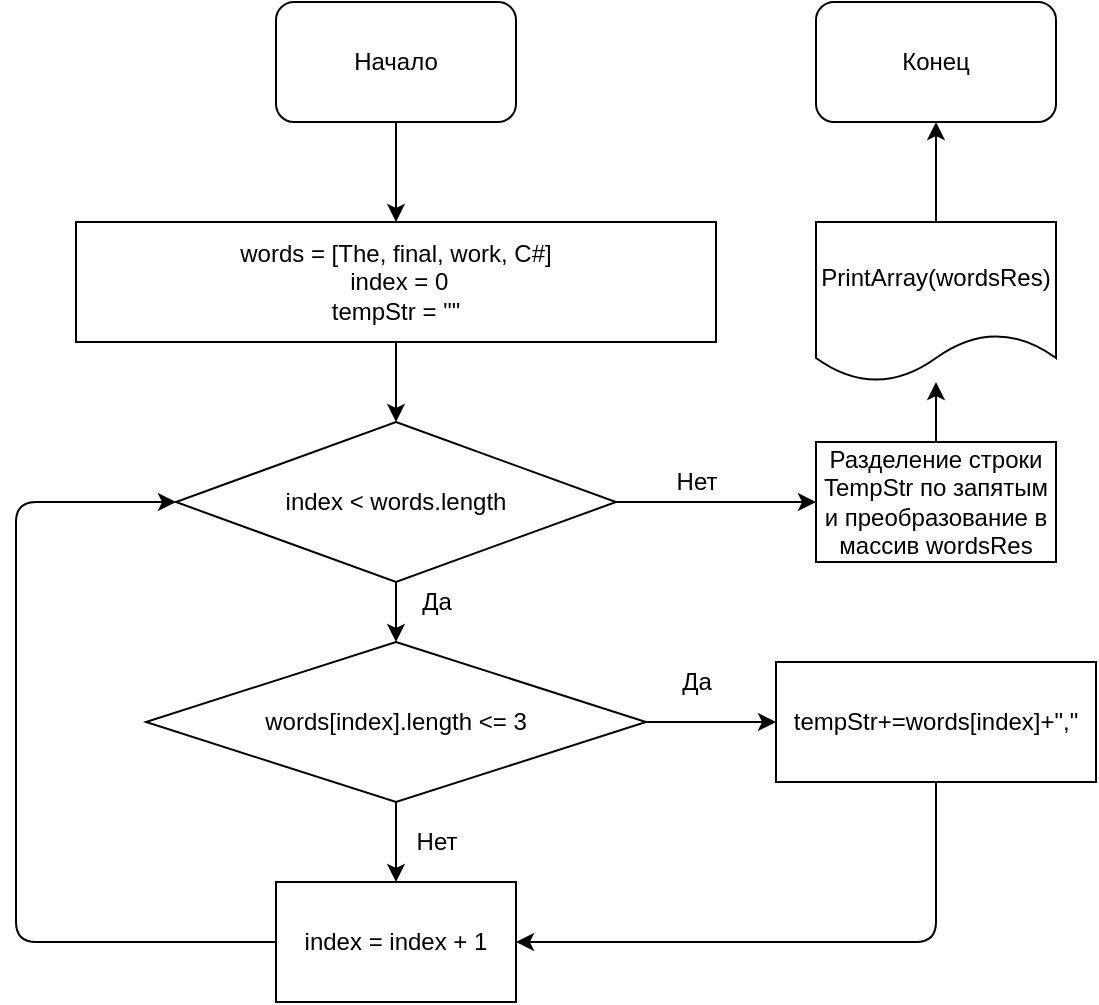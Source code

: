 <mxfile>
    <diagram id="Ey-vHbg14guPD3ogq_Wu" name="Page-1">
        <mxGraphModel dx="1779" dy="875" grid="1" gridSize="10" guides="1" tooltips="1" connect="1" arrows="1" fold="1" page="1" pageScale="1" pageWidth="827" pageHeight="1169" math="0" shadow="0">
            <root>
                <mxCell id="0"/>
                <mxCell id="1" parent="0"/>
                <mxCell id="4" value="" style="edgeStyle=none;html=1;" parent="1" source="2" target="3" edge="1">
                    <mxGeometry relative="1" as="geometry"/>
                </mxCell>
                <mxCell id="2" value="Начало" style="rounded=1;whiteSpace=wrap;html=1;" parent="1" vertex="1">
                    <mxGeometry x="260" y="30" width="120" height="60" as="geometry"/>
                </mxCell>
                <mxCell id="6" value="" style="edgeStyle=none;html=1;" parent="1" source="3" target="5" edge="1">
                    <mxGeometry relative="1" as="geometry"/>
                </mxCell>
                <mxCell id="3" value="words = [The, final, work, C#]&lt;br&gt;&amp;nbsp;index = 0&lt;br&gt;tempStr = &quot;&quot;" style="rounded=0;whiteSpace=wrap;html=1;" parent="1" vertex="1">
                    <mxGeometry x="160" y="140" width="320" height="60" as="geometry"/>
                </mxCell>
                <mxCell id="8" value="" style="edgeStyle=none;html=1;" parent="1" source="5" target="7" edge="1">
                    <mxGeometry relative="1" as="geometry"/>
                </mxCell>
                <mxCell id="20" value="" style="edgeStyle=none;html=1;" edge="1" parent="1" source="5" target="19">
                    <mxGeometry relative="1" as="geometry"/>
                </mxCell>
                <mxCell id="5" value="index &amp;lt; words.length" style="rhombus;whiteSpace=wrap;html=1;" parent="1" vertex="1">
                    <mxGeometry x="210" y="240" width="220" height="80" as="geometry"/>
                </mxCell>
                <mxCell id="10" value="" style="edgeStyle=none;html=1;" parent="1" source="7" target="9" edge="1">
                    <mxGeometry relative="1" as="geometry"/>
                </mxCell>
                <mxCell id="12" value="" style="edgeStyle=none;html=1;" parent="1" source="7" target="11" edge="1">
                    <mxGeometry relative="1" as="geometry"/>
                </mxCell>
                <mxCell id="7" value="words[index].length &amp;lt;= 3" style="rhombus;whiteSpace=wrap;html=1;" parent="1" vertex="1">
                    <mxGeometry x="195" y="350" width="250" height="80" as="geometry"/>
                </mxCell>
                <mxCell id="14" style="edgeStyle=none;html=1;exitX=0.5;exitY=1;exitDx=0;exitDy=0;entryX=1;entryY=0.5;entryDx=0;entryDy=0;" parent="1" source="9" target="11" edge="1">
                    <mxGeometry relative="1" as="geometry">
                        <mxPoint x="560" y="520" as="targetPoint"/>
                        <Array as="points">
                            <mxPoint x="590" y="500"/>
                        </Array>
                    </mxGeometry>
                </mxCell>
                <mxCell id="9" value="tempStr+=words[index]+&quot;,&quot;" style="rounded=0;whiteSpace=wrap;html=1;" parent="1" vertex="1">
                    <mxGeometry x="510" y="360" width="160" height="60" as="geometry"/>
                </mxCell>
                <mxCell id="13" style="edgeStyle=none;html=1;exitX=0;exitY=0.5;exitDx=0;exitDy=0;entryX=0;entryY=0.5;entryDx=0;entryDy=0;" parent="1" source="11" target="5" edge="1">
                    <mxGeometry relative="1" as="geometry">
                        <Array as="points">
                            <mxPoint x="130" y="500"/>
                            <mxPoint x="130" y="280"/>
                        </Array>
                    </mxGeometry>
                </mxCell>
                <mxCell id="11" value="index = index + 1" style="rounded=0;whiteSpace=wrap;html=1;" parent="1" vertex="1">
                    <mxGeometry x="260" y="470" width="120" height="60" as="geometry"/>
                </mxCell>
                <mxCell id="18" style="edgeStyle=none;html=1;exitX=0.5;exitY=0;exitDx=0;exitDy=0;entryX=0.5;entryY=1;entryDx=0;entryDy=0;" parent="1" source="15" target="17" edge="1">
                    <mxGeometry relative="1" as="geometry"/>
                </mxCell>
                <mxCell id="15" value="PrintArray(wordsRes)" style="shape=document;whiteSpace=wrap;html=1;boundedLbl=1;" parent="1" vertex="1">
                    <mxGeometry x="530" y="140" width="120" height="80" as="geometry"/>
                </mxCell>
                <mxCell id="17" value="Конец" style="rounded=1;whiteSpace=wrap;html=1;" parent="1" vertex="1">
                    <mxGeometry x="530" y="30" width="120" height="60" as="geometry"/>
                </mxCell>
                <mxCell id="21" value="" style="edgeStyle=none;html=1;" edge="1" parent="1" source="19" target="15">
                    <mxGeometry relative="1" as="geometry"/>
                </mxCell>
                <mxCell id="19" value="Разделение строки TempStr по запятым и преобразование в массив wordsRes" style="whiteSpace=wrap;html=1;" vertex="1" parent="1">
                    <mxGeometry x="530" y="250" width="120" height="60" as="geometry"/>
                </mxCell>
                <mxCell id="22" value="Да" style="text;html=1;align=center;verticalAlign=middle;resizable=0;points=[];autosize=1;strokeColor=none;fillColor=none;" vertex="1" parent="1">
                    <mxGeometry x="455" y="360" width="30" height="20" as="geometry"/>
                </mxCell>
                <mxCell id="23" value="Нет" style="text;html=1;align=center;verticalAlign=middle;resizable=0;points=[];autosize=1;strokeColor=none;fillColor=none;" vertex="1" parent="1">
                    <mxGeometry x="320" y="440" width="40" height="20" as="geometry"/>
                </mxCell>
                <mxCell id="24" value="Да" style="text;html=1;align=center;verticalAlign=middle;resizable=0;points=[];autosize=1;strokeColor=none;fillColor=none;" vertex="1" parent="1">
                    <mxGeometry x="325" y="320" width="30" height="20" as="geometry"/>
                </mxCell>
                <mxCell id="25" value="Нет" style="text;html=1;align=center;verticalAlign=middle;resizable=0;points=[];autosize=1;strokeColor=none;fillColor=none;" vertex="1" parent="1">
                    <mxGeometry x="450" y="260" width="40" height="20" as="geometry"/>
                </mxCell>
            </root>
        </mxGraphModel>
    </diagram>
</mxfile>
